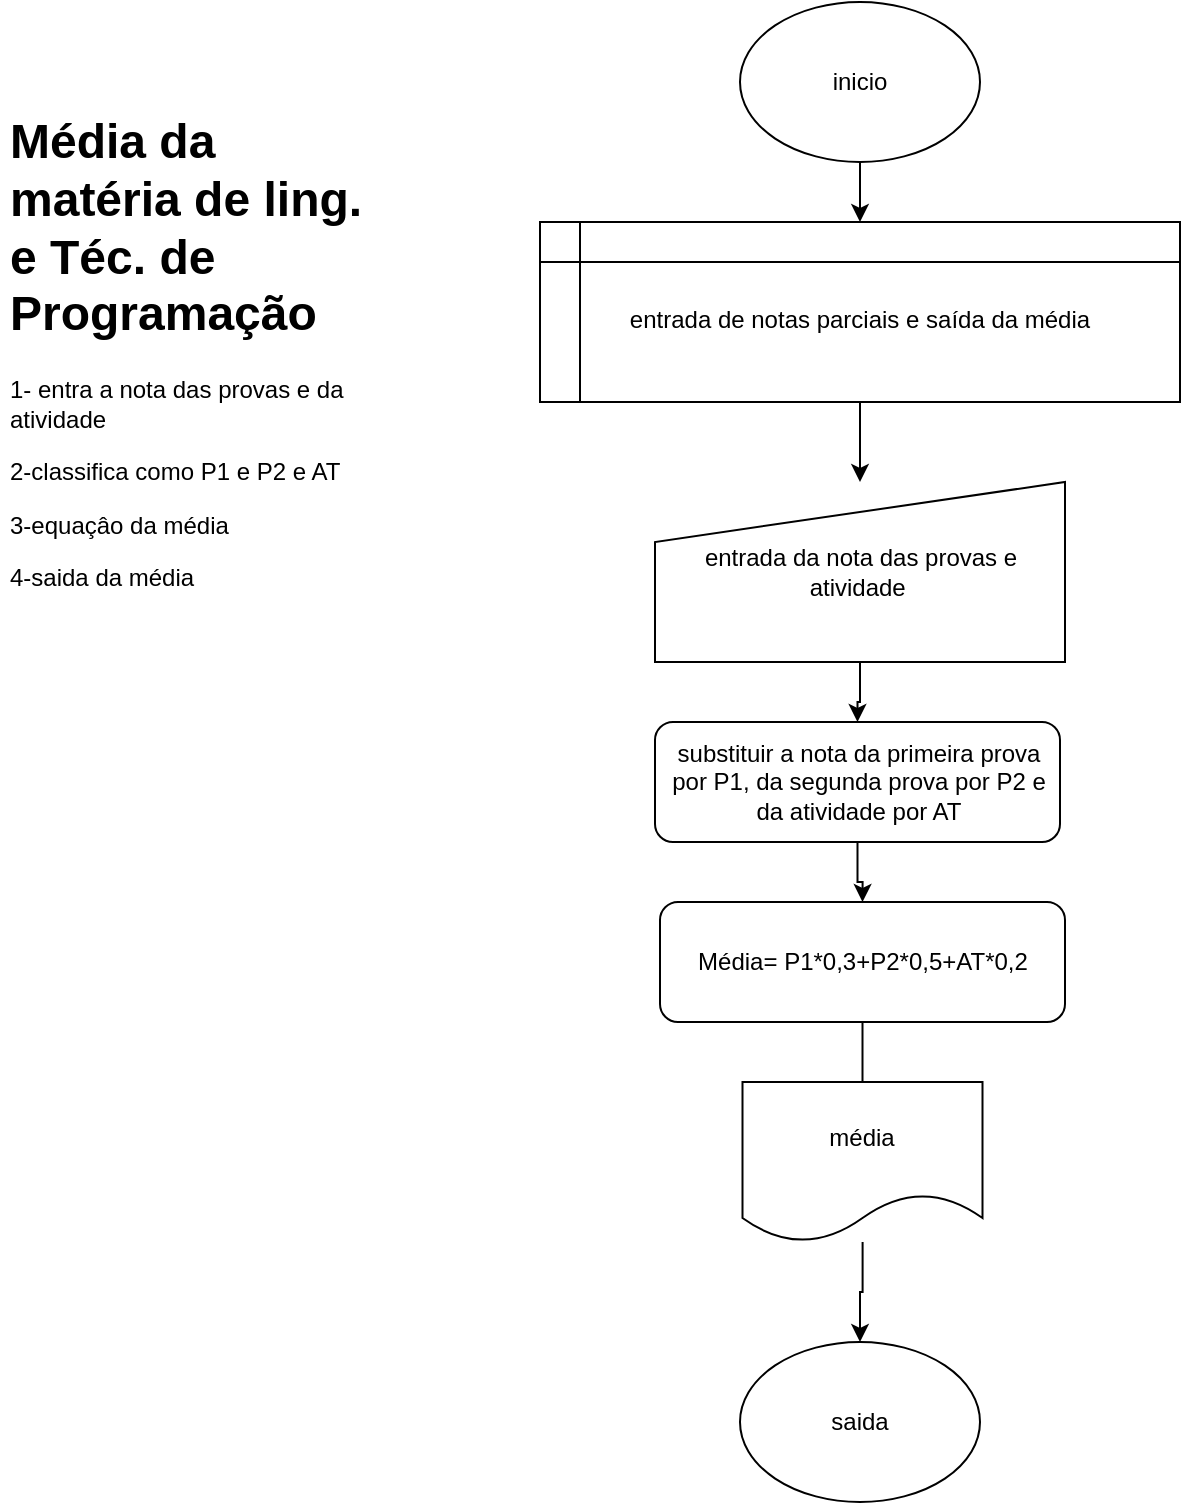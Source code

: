 <mxfile version="16.5.6" type="device"><diagram id="FElH-ZHQJKzEQRuiuBdw" name="Page-1"><mxGraphModel dx="868" dy="1562" grid="1" gridSize="10" guides="1" tooltips="1" connect="1" arrows="1" fold="1" page="1" pageScale="1" pageWidth="827" pageHeight="1169" math="0" shadow="0"><root><mxCell id="0"/><mxCell id="1" parent="0"/><mxCell id="ICN7gJWVZ7u9BePoy13I-5" value="&lt;h1&gt;&lt;font style=&quot;vertical-align: inherit&quot;&gt;Média da matéria de ling. e Téc. de Programação&amp;nbsp;&lt;/font&gt;&lt;/h1&gt;&lt;p&gt;1- entra a nota das provas e da atividade&lt;/p&gt;&lt;p&gt;2-classifica como P1 e P2 e AT&lt;/p&gt;&lt;p&gt;3-equaçâo da média&lt;/p&gt;&lt;p&gt;4-saida da média&amp;nbsp;&lt;/p&gt;" style="text;html=1;strokeColor=none;fillColor=none;spacing=5;spacingTop=-20;whiteSpace=wrap;overflow=hidden;rounded=0;" vertex="1" parent="1"><mxGeometry x="30" y="-1100" width="190" height="300" as="geometry"/></mxCell><mxCell id="ICN7gJWVZ7u9BePoy13I-24" style="edgeStyle=orthogonalEdgeStyle;rounded=0;orthogonalLoop=1;jettySize=auto;html=1;entryX=0.5;entryY=0;entryDx=0;entryDy=0;fontSize=12;" edge="1" parent="1" source="ICN7gJWVZ7u9BePoy13I-6" target="ICN7gJWVZ7u9BePoy13I-8"><mxGeometry relative="1" as="geometry"/></mxCell><mxCell id="ICN7gJWVZ7u9BePoy13I-6" value="inicio" style="ellipse;whiteSpace=wrap;html=1;" vertex="1" parent="1"><mxGeometry x="400" y="-1150" width="120" height="80" as="geometry"/></mxCell><mxCell id="ICN7gJWVZ7u9BePoy13I-23" style="edgeStyle=orthogonalEdgeStyle;rounded=0;orthogonalLoop=1;jettySize=auto;html=1;fontSize=12;" edge="1" parent="1" source="ICN7gJWVZ7u9BePoy13I-8" target="ICN7gJWVZ7u9BePoy13I-9"><mxGeometry relative="1" as="geometry"/></mxCell><mxCell id="ICN7gJWVZ7u9BePoy13I-8" value="&lt;h1 style=&quot;text-align: left&quot;&gt;&lt;span style=&quot;font-size: 12px ; font-weight: 400&quot;&gt;entrada de notas parciais e saída&amp;nbsp;da média&lt;/span&gt;&lt;/h1&gt;" style="shape=internalStorage;whiteSpace=wrap;html=1;backgroundOutline=1;fontSize=12;" vertex="1" parent="1"><mxGeometry x="300" y="-1040" width="320" height="90" as="geometry"/></mxCell><mxCell id="ICN7gJWVZ7u9BePoy13I-22" style="edgeStyle=orthogonalEdgeStyle;rounded=0;orthogonalLoop=1;jettySize=auto;html=1;fontSize=12;" edge="1" parent="1" source="ICN7gJWVZ7u9BePoy13I-9" target="ICN7gJWVZ7u9BePoy13I-10"><mxGeometry relative="1" as="geometry"/></mxCell><mxCell id="ICN7gJWVZ7u9BePoy13I-9" value="entrada da nota das provas e atividade&amp;nbsp;" style="shape=manualInput;whiteSpace=wrap;html=1;fontSize=12;" vertex="1" parent="1"><mxGeometry x="357.5" y="-910" width="205" height="90" as="geometry"/></mxCell><mxCell id="ICN7gJWVZ7u9BePoy13I-20" style="edgeStyle=orthogonalEdgeStyle;rounded=0;orthogonalLoop=1;jettySize=auto;html=1;entryX=0.5;entryY=0;entryDx=0;entryDy=0;fontSize=12;" edge="1" parent="1" source="ICN7gJWVZ7u9BePoy13I-10" target="ICN7gJWVZ7u9BePoy13I-11"><mxGeometry relative="1" as="geometry"/></mxCell><mxCell id="ICN7gJWVZ7u9BePoy13I-10" value="substituir a nota da primeira prova por P1, da segunda prova por P2 e da atividade por AT" style="rounded=1;whiteSpace=wrap;html=1;fontSize=12;" vertex="1" parent="1"><mxGeometry x="357.5" y="-790" width="202.5" height="60" as="geometry"/></mxCell><mxCell id="ICN7gJWVZ7u9BePoy13I-19" style="edgeStyle=orthogonalEdgeStyle;rounded=0;orthogonalLoop=1;jettySize=auto;html=1;entryX=0.5;entryY=0.5;entryDx=0;entryDy=0;entryPerimeter=0;fontSize=12;" edge="1" parent="1" source="ICN7gJWVZ7u9BePoy13I-11" target="ICN7gJWVZ7u9BePoy13I-13"><mxGeometry relative="1" as="geometry"/></mxCell><mxCell id="ICN7gJWVZ7u9BePoy13I-11" value="Média= P1*0,3+P2*0,5+AT*0,2" style="rounded=1;whiteSpace=wrap;html=1;fontSize=12;" vertex="1" parent="1"><mxGeometry x="360" y="-700" width="202.5" height="60" as="geometry"/></mxCell><mxCell id="ICN7gJWVZ7u9BePoy13I-18" style="edgeStyle=orthogonalEdgeStyle;rounded=0;orthogonalLoop=1;jettySize=auto;html=1;entryX=0.5;entryY=0;entryDx=0;entryDy=0;fontSize=12;" edge="1" parent="1" source="ICN7gJWVZ7u9BePoy13I-13" target="ICN7gJWVZ7u9BePoy13I-17"><mxGeometry relative="1" as="geometry"/></mxCell><mxCell id="ICN7gJWVZ7u9BePoy13I-13" value="média" style="shape=document;whiteSpace=wrap;html=1;boundedLbl=1;fontSize=12;" vertex="1" parent="1"><mxGeometry x="401.25" y="-610" width="120" height="80" as="geometry"/></mxCell><mxCell id="ICN7gJWVZ7u9BePoy13I-17" value="saida" style="ellipse;whiteSpace=wrap;html=1;fontSize=12;" vertex="1" parent="1"><mxGeometry x="400" y="-480" width="120" height="80" as="geometry"/></mxCell></root></mxGraphModel></diagram></mxfile>